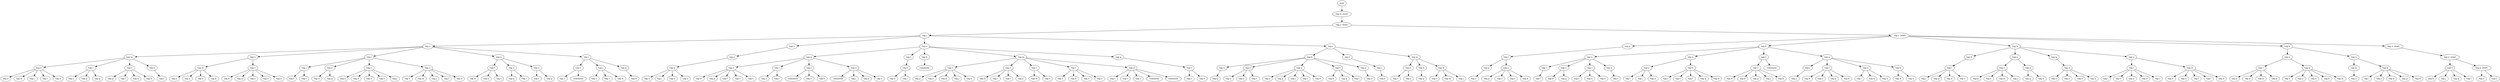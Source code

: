 digraph Tree{
0[label="root"];
0->00
00[label="tag h :start"];
00->000
000[label="tag c :start"];
000->0000
0000[label="tag j"];
0000->00000
00000[label="tag e"];
00000->000000
000000[label="tag m"];
000000->0000000
0000000[label="tag e"];
0000000->00000000
00000000[label="tag a"];
0000000->00000001
00000001[label="tag w"];
0000000->00000002
00000002[label="tag c"];
0000000->00000003
00000003[label="tag r"];
0000000->00000004
00000004[label="tag x"];
000000->0000001
0000001[label="tag c"];
0000001->00000010
00000010[label="tag y"];
0000001->00000011
00000011[label="tag q"];
0000001->00000012
00000012[label="tag g"];
000000->0000002
0000002[label="tag v"];
0000002->00000020
00000020[label="tag g"];
0000002->00000021
00000021[label="tag l"];
0000002->00000022
00000022[label="tag n"];
0000002->00000023
00000023[label="tag b"];
000000->0000003
0000003[label="tag x"];
0000003->00000030
00000030[label="tag l"];
00000->000001
000001[label="tag o"];
000001->0000010
0000010[label="tag m"];
0000010->00000100
00000100[label="tag y"];
0000010->00000101
00000101[label="tag n"];
0000010->00000102
00000102[label="tag a"];
0000010->00000103
00000103[label="tag k"];
000001->0000011
0000011[label="tag r"];
0000011->00000110
00000110[label="tag h"];
0000011->00000111
00000111[label="tag q"];
0000011->00000112
00000112[label="tag s"];
0000011->00000113
00000113[label="tag n"];
0000011->00000114
00000114[label="tag a"];
00000->000002
000002[label="tag j"];
000002->0000020
0000020[label="tag j"];
0000020->00000200
00000200[label="tag f"];
0000020->00000201
00000201[label="tag i"];
000002->0000021
0000021[label="tag e"];
0000021->00000210
00000210[label="tag u"];
0000021->00000211
00000211[label="tag g"];
000002->0000022
0000022[label="tag x"];
0000022->00000220
00000220[label="tag n"];
0000022->00000221
00000221[label="tag d"];
0000022->00000222
00000222[label="tag o"];
0000022->00000223
00000223[label="tag z"];
0000022->00000224
00000224[label="tag j"];
000002->0000023
0000023[label="tag o"];
0000023->00000230
00000230[label="tag v"];
0000023->00000231
00000231[label="tag m"];
0000023->00000232
00000232[label="tag j"];
0000023->00000233
00000233[label="tag f"];
0000023->00000234
00000234[label="tag h"];
00000->000003
000003[label="tag a"];
000003->0000030
0000030[label="tag f"];
0000030->00000300
00000300[label="tag w"];
0000030->00000301
00000301[label="tag x"];
0000030->00000302
00000302[label="tag i"];
000003->0000031
0000031[label="tag u"];
0000031->00000310
00000310[label="tag g"];
0000031->00000311
00000311[label="tag i"];
000003->0000032
0000032[label="tag a"];
0000032->00000320
00000320[label="tag f"];
0000032->00000321
00000321[label="tag g"];
00000->000004
000004[label="tag i"];
000004->0000040
0000040[label="tag u"];
0000040->00000400
00000400[label="tag c"];
0000040->00000401
00000401[label="comment"];
000004->0000041
0000041[label="tag j"];
0000041->00000410
00000410[label="tag z"];
0000041->00000411
00000411[label="tag c"];
0000041->00000412
00000412[label="tag w"];
000004->0000042
0000042[label="tag q"];
0000042->00000420
00000420[label="tag b"];
0000->00001
00001[label="tag o"];
00001->000010
000010[label="tag x"];
000010->0000100
0000100[label="tag p"];
0000100->00001000
00001000[label="tag n"];
0000100->00001001
00001001[label="tag i"];
0000100->00001002
00001002[label="tag d"];
0000100->00001003
00001003[label="tag a"];
0000->00002
00002[label="tag s"];
00002->000020
000020[label="tag g"];
000020->0000200
0000200[label="tag n"];
0000200->00002000
00002000[label="tag w"];
0000200->00002001
00002001[label="tag p"];
0000200->00002002
00002002[label="tag f"];
0000200->00002003
00002003[label="tag v"];
0000200->00002004
00002004[label="tag v"];
000020->0000201
0000201[label="tag i"];
0000201->00002010
00002010[label="tag a"];
0000201->00002011
00002011[label="tag c"];
000020->0000202
0000202[label="tag l"];
0000202->00002020
00002020[label="comment"];
0000202->00002021
00002021[label="tag x"];
0000202->00002022
00002022[label="tag b"];
000020->0000203
0000203[label="tag n"];
0000203->00002030
00002030[label="comment"];
0000203->00002031
00002031[label="tag j"];
0000203->00002032
00002032[label="tag p"];
0000203->00002033
00002033[label="tag u"];
00002->000021
000021[label="tag i"];
000021->0000210
0000210[label="tag f"];
0000210->00002100
00002100[label="tag e"];
0000210->00002101
00002101[label="tag i"];
00002->000022
000022[label="tag k"];
000022->0000220
0000220[label="comment"];
00002->000023
000023[label="tag m"];
000023->0000230
0000230[label="tag o"];
0000230->00002300
00002300[label="tag p"];
0000230->00002301
00002301[label="tag y"];
0000230->00002302
00002302[label="tag h"];
0000230->00002303
00002303[label="tag j"];
0000230->00002304
00002304[label="tag e"];
000023->0000231
0000231[label="tag z"];
0000231->00002310
00002310[label="tag d"];
0000231->00002311
00002311[label="tag c"];
0000231->00002312
00002312[label="tag l"];
0000231->00002313
00002313[label="tag a"];
000023->0000232
0000232[label="tag c"];
0000232->00002320
00002320[label="tag w"];
0000232->00002321
00002321[label="tag r"];
000023->0000233
0000233[label="tag t"];
0000233->00002330
00002330[label="tag e"];
0000233->00002331
00002331[label="tag h"];
0000233->00002332
00002332[label="tag e"];
0000233->00002333
00002333[label="tag o"];
000023->0000234
0000234[label="tag d"];
0000234->00002340
00002340[label="tag r"];
0000234->00002341
00002341[label="tag r"];
0000234->00002342
00002342[label="tag o"];
0000234->00002343
00002343[label="comment"];
0000234->00002344
00002344[label="comment"];
00002->000024
000024[label="tag g"];
000024->0000240
0000240[label="tag t"];
0000240->00002400
00002400[label="tag z"];
0000240->00002401
00002401[label="tag e"];
0000->00003
00003[label="tag i"];
00003->000030
000030[label="tag k"];
000030->0000300
0000300[label="tag o"];
0000300->00003000
00003000[label="tag g"];
000030->0000301
0000301[label="tag r"];
0000301->00003010
00003010[label="tag o"];
0000301->00003011
00003011[label="tag x"];
0000301->00003012
00003012[label="tag c"];
000030->0000302
0000302[label="tag q"];
0000302->00003020
00003020[label="tag z"];
0000302->00003021
00003021[label="tag p"];
0000302->00003022
00003022[label="tag j"];
0000302->00003023
00003023[label="tag i"];
0000302->00003024
00003024[label="tag e"];
000030->0000303
0000303[label="tag t"];
0000303->00003030
00003030[label="tag h"];
0000303->00003031
00003031[label="tag g"];
0000303->00003032
00003032[label="tag l"];
000030->0000304
0000304[label="tag p"];
0000304->00003040
00003040[label="tag u"];
00003->000031
000031[label="tag t"];
000031->0000310
0000310[label="tag c"];
0000310->00003100
00003100[label="tag x"];
00003->000032
000032[label="tag w"];
000032->0000320
0000320[label="tag a"];
0000320->00003200
00003200[label="tag r"];
0000320->00003201
00003201[label="tag s"];
000032->0000321
0000321[label="tag b"];
0000321->00003210
00003210[label="tag g"];
000032->0000322
0000322[label="tag w"];
0000322->00003220
00003220[label="tag r"];
0000322->00003221
00003221[label="tag m"];
0000322->00003222
00003222[label="tag j"];
000->0001
0001[label="tag s :start"];
0001->00010
00010[label="tag p"];
00010->000100
000100[label="tag l"];
000100->0001000
0001000[label="tag p"];
0001000->00010000
00010000[label="tag s"];
000100->0001001
0001001[label="tag o"];
0001001->00010010
00010010[label="tag p"];
0001001->00010011
00010011[label="tag e"];
0001001->00010012
00010012[label="tag t"];
0001001->00010013
00010013[label="tag k"];
0001->00011
00011[label="tag b"];
00011->000110
000110[label="tag o"];
000110->0001100
0001100[label="tag u"];
0001100->00011000
00011000[label="tag l"];
000110->0001101
0001101[label="tag o"];
0001101->00011010
00011010[label="tag b"];
0001101->00011011
00011011[label="tag g"];
000110->0001102
0001102[label="tag c"];
0001102->00011020
00011020[label="tag s"];
0001102->00011021
00011021[label="tag u"];
0001102->00011022
00011022[label="tag x"];
000110->0001103
0001103[label="tag n"];
0001103->00011030
00011030[label="tag f"];
00011->000111
000111[label="tag n"];
000111->0001110
0001110[label="tag y"];
0001110->00011100
00011100[label="tag i"];
0001110->00011101
00011101[label="tag i"];
0001110->00011102
00011102[label="tag a"];
000111->0001111
0001111[label="tag e"];
0001111->00011110
00011110[label="tag i"];
0001111->00011111
00011111[label="tag t"];
0001111->00011112
00011112[label="tag f"];
0001111->00011113
00011113[label="tag q"];
0001111->00011114
00011114[label="tag b"];
00011->000112
000112[label="tag f"];
000112->0001120
0001120[label="tag v"];
0001120->00011200
00011200[label="tag d"];
0001120->00011201
00011201[label="tag h"];
0001120->00011202
00011202[label="tag p"];
0001120->00011203
00011203[label="tag j"];
0001120->00011204
00011204[label="tag k"];
000112->0001121
0001121[label="comment"];
00011->000113
000113[label="tag n"];
000113->0001130
0001130[label="tag j"];
0001130->00011300
00011300[label="tag y"];
000113->0001131
0001131[label="tag l"];
0001131->00011310
00011310[label="tag b"];
0001131->00011311
00011311[label="tag n"];
0001131->00011312
00011312[label="tag y"];
0001131->00011313
00011313[label="tag b"];
000113->0001132
0001132[label="tag n"];
0001132->00011320
00011320[label="tag i"];
0001132->00011321
00011321[label="tag h"];
0001132->00011322
00011322[label="tag o"];
000113->0001133
0001133[label="tag k"];
0001133->00011330
00011330[label="tag d"];
0001133->00011331
00011331[label="tag s"];
0001->00012
00012[label="tag h"];
00012->000120
000120[label="tag d"];
000120->0001200
0001200[label="tag l"];
0001200->00012000
00012000[label="tag j"];
0001200->00012001
00012001[label="tag g"];
0001200->00012002
00012002[label="tag d"];
0001200->00012003
00012003[label="tag v"];
00012->000121
000121[label="tag e"];
000121->0001210
0001210[label="tag e"];
0001210->00012100
00012100[label="tag g"];
0001210->00012101
00012101[label="tag s"];
0001210->00012102
00012102[label="tag m"];
0001210->00012103
00012103[label="tag j"];
000121->0001211
0001211[label="tag q"];
0001211->00012110
00012110[label="tag g"];
0001211->00012111
00012111[label="tag u"];
00012->000122
000122[label="tag u"];
000122->0001220
0001220[label="tag n"];
0001220->00012200
00012200[label="tag s"];
0001220->00012201
00012201[label="tag z"];
0001220->00012202
00012202[label="tag e"];
0001220->00012203
00012203[label="tag n"];
00012->000123
000123[label="tag a"];
000123->0001230
0001230[label="tag l"];
0001230->00012300
00012300[label="tag i"];
0001230->00012301
00012301[label="tag v"];
0001230->00012302
00012302[label="tag a"];
0001230->00012303
00012303[label="tag o"];
0001230->00012304
00012304[label="tag r"];
000123->0001231
0001231[label="tag m"];
0001231->00012310
00012310[label="tag e"];
0001231->00012311
00012311[label="tag n"];
0001231->00012312
00012312[label="tag l"];
0001231->00012313
00012313[label="tag l"];
0001231->00012314
00012314[label="tag d"];
0001->00013
00013[label="tag b"];
00013->000130
000130[label="tag o"];
000130->0001300
0001300[label="tag r"];
0001300->00013000
00013000[label="tag y"];
0001300->00013001
00013001[label="tag d"];
0001300->00013002
00013002[label="tag w"];
0001300->00013003
00013003[label="tag p"];
000130->0001301
0001301[label="tag q"];
0001301->00013010
00013010[label="tag v"];
0001301->00013011
00013011[label="tag n"];
0001301->00013012
00013012[label="tag h"];
0001301->00013013
00013013[label="tag k"];
0001301->00013014
00013014[label="tag m"];
00013->000131
000131[label="tag x"];
000131->0001310
0001310[label="tag m"];
0001310->00013100
00013100[label="tag o"];
000131->0001311
0001311[label="tag h"];
0001311->00013110
00013110[label="tag i"];
0001311->00013111
00013111[label="tag j"];
0001311->00013112
00013112[label="tag h"];
0001311->00013113
00013113[label="tag g"];
0001311->00013114
00013114[label="tag d"];
0001->00014
00014[label="tag a :start"];
00014->000140
000140[label="tag u :start"];
000140->0001400
0001400[label="tag f"];
0001400->00014000
00014000[label="tag h"];
0001400->00014001
00014001[label="tag j"];
0001400->00014002
00014002[label="tag q"];
0001400->00014003
00014003[label="tag l"];
000140->0001401
0001401[label="tag p :start"];
0001401->00014010
00014010[label="tag z"];
0001401->00014011
00014011[label="tag r"];
}
